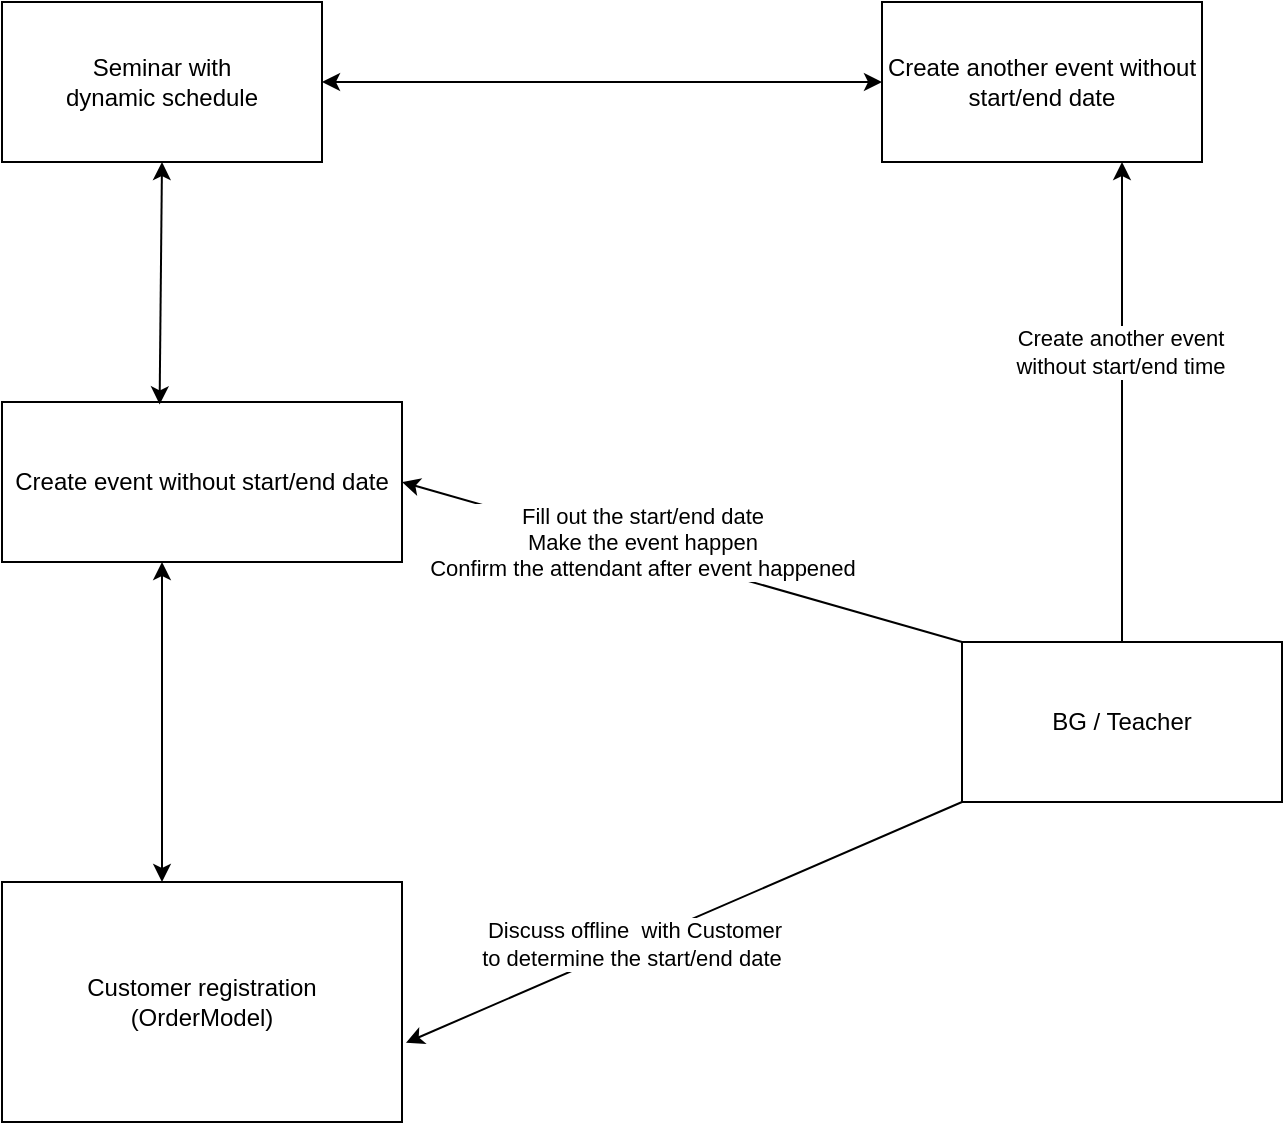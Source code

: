 <mxfile version="21.5.1" type="github">
  <diagram name="Page-1" id="DNUC9zWv7i5fIQIDiEq1">
    <mxGraphModel dx="1290" dy="574" grid="1" gridSize="10" guides="1" tooltips="1" connect="1" arrows="1" fold="1" page="1" pageScale="1" pageWidth="850" pageHeight="1100" math="0" shadow="0">
      <root>
        <mxCell id="0" />
        <mxCell id="1" parent="0" />
        <mxCell id="OpvH1--ZX9xDzz7mLB65-1" value="Seminar with &lt;br&gt;dynamic schedule" style="rounded=0;whiteSpace=wrap;html=1;" vertex="1" parent="1">
          <mxGeometry x="80" y="40" width="160" height="80" as="geometry" />
        </mxCell>
        <mxCell id="OpvH1--ZX9xDzz7mLB65-2" value="Create event without start/end date" style="rounded=0;whiteSpace=wrap;html=1;" vertex="1" parent="1">
          <mxGeometry x="80" y="240" width="200" height="80" as="geometry" />
        </mxCell>
        <mxCell id="OpvH1--ZX9xDzz7mLB65-3" value="Customer registration&lt;br&gt;(OrderModel)" style="rounded=0;whiteSpace=wrap;html=1;" vertex="1" parent="1">
          <mxGeometry x="80" y="480" width="200" height="120" as="geometry" />
        </mxCell>
        <mxCell id="OpvH1--ZX9xDzz7mLB65-4" value="BG / Teacher" style="rounded=0;whiteSpace=wrap;html=1;" vertex="1" parent="1">
          <mxGeometry x="560" y="360" width="160" height="80" as="geometry" />
        </mxCell>
        <mxCell id="OpvH1--ZX9xDzz7mLB65-5" value="" style="endArrow=classic;html=1;rounded=0;exitX=0;exitY=1;exitDx=0;exitDy=0;entryX=1.01;entryY=0.67;entryDx=0;entryDy=0;entryPerimeter=0;" edge="1" parent="1" source="OpvH1--ZX9xDzz7mLB65-4" target="OpvH1--ZX9xDzz7mLB65-3">
          <mxGeometry width="50" height="50" relative="1" as="geometry">
            <mxPoint x="400" y="320" as="sourcePoint" />
            <mxPoint x="450" y="270" as="targetPoint" />
          </mxGeometry>
        </mxCell>
        <mxCell id="OpvH1--ZX9xDzz7mLB65-14" value="Discuss offline&amp;nbsp; with Customer &lt;br&gt;to determine the start/end date&amp;nbsp;" style="edgeLabel;html=1;align=center;verticalAlign=middle;resizable=0;points=[];" vertex="1" connectable="0" parent="OpvH1--ZX9xDzz7mLB65-5">
          <mxGeometry x="0.18" relative="1" as="geometry">
            <mxPoint as="offset" />
          </mxGeometry>
        </mxCell>
        <mxCell id="OpvH1--ZX9xDzz7mLB65-6" value="" style="endArrow=classic;html=1;rounded=0;exitX=0;exitY=0;exitDx=0;exitDy=0;entryX=1;entryY=0.5;entryDx=0;entryDy=0;" edge="1" parent="1" source="OpvH1--ZX9xDzz7mLB65-4" target="OpvH1--ZX9xDzz7mLB65-2">
          <mxGeometry width="50" height="50" relative="1" as="geometry">
            <mxPoint x="400" y="320" as="sourcePoint" />
            <mxPoint x="450" y="270" as="targetPoint" />
          </mxGeometry>
        </mxCell>
        <mxCell id="OpvH1--ZX9xDzz7mLB65-15" value="Fill out the start/end date&lt;br&gt;Make the event happen&lt;br&gt;Confirm the attendant after event happened" style="edgeLabel;html=1;align=center;verticalAlign=middle;resizable=0;points=[];" vertex="1" connectable="0" parent="OpvH1--ZX9xDzz7mLB65-6">
          <mxGeometry x="0.423" relative="1" as="geometry">
            <mxPoint x="39" y="7" as="offset" />
          </mxGeometry>
        </mxCell>
        <mxCell id="OpvH1--ZX9xDzz7mLB65-7" value="Create another event without start/end date" style="rounded=0;whiteSpace=wrap;html=1;" vertex="1" parent="1">
          <mxGeometry x="520" y="40" width="160" height="80" as="geometry" />
        </mxCell>
        <mxCell id="OpvH1--ZX9xDzz7mLB65-9" value="" style="endArrow=classic;html=1;rounded=0;exitX=0.5;exitY=0;exitDx=0;exitDy=0;entryX=0.75;entryY=1;entryDx=0;entryDy=0;" edge="1" parent="1" source="OpvH1--ZX9xDzz7mLB65-4" target="OpvH1--ZX9xDzz7mLB65-7">
          <mxGeometry width="50" height="50" relative="1" as="geometry">
            <mxPoint x="550" y="170" as="sourcePoint" />
            <mxPoint x="600" y="120" as="targetPoint" />
          </mxGeometry>
        </mxCell>
        <mxCell id="OpvH1--ZX9xDzz7mLB65-18" value="Create another event&lt;br&gt;without start/end time" style="edgeLabel;html=1;align=center;verticalAlign=middle;resizable=0;points=[];" vertex="1" connectable="0" parent="OpvH1--ZX9xDzz7mLB65-9">
          <mxGeometry x="0.21" y="1" relative="1" as="geometry">
            <mxPoint as="offset" />
          </mxGeometry>
        </mxCell>
        <mxCell id="OpvH1--ZX9xDzz7mLB65-10" value="" style="endArrow=classic;startArrow=classic;html=1;rounded=0;exitX=0.394;exitY=0.015;exitDx=0;exitDy=0;exitPerimeter=0;" edge="1" parent="1" source="OpvH1--ZX9xDzz7mLB65-2">
          <mxGeometry width="50" height="50" relative="1" as="geometry">
            <mxPoint x="110" y="170" as="sourcePoint" />
            <mxPoint x="160" y="120" as="targetPoint" />
          </mxGeometry>
        </mxCell>
        <mxCell id="OpvH1--ZX9xDzz7mLB65-12" value="" style="endArrow=classic;startArrow=classic;html=1;rounded=0;" edge="1" parent="1" source="OpvH1--ZX9xDzz7mLB65-1">
          <mxGeometry width="50" height="50" relative="1" as="geometry">
            <mxPoint x="470" y="130" as="sourcePoint" />
            <mxPoint x="520" y="80" as="targetPoint" />
          </mxGeometry>
        </mxCell>
        <mxCell id="OpvH1--ZX9xDzz7mLB65-13" value="" style="endArrow=classic;startArrow=classic;html=1;rounded=0;exitX=0.4;exitY=0;exitDx=0;exitDy=0;exitPerimeter=0;" edge="1" parent="1" source="OpvH1--ZX9xDzz7mLB65-3">
          <mxGeometry width="50" height="50" relative="1" as="geometry">
            <mxPoint x="110" y="370" as="sourcePoint" />
            <mxPoint x="160" y="320" as="targetPoint" />
          </mxGeometry>
        </mxCell>
      </root>
    </mxGraphModel>
  </diagram>
</mxfile>
